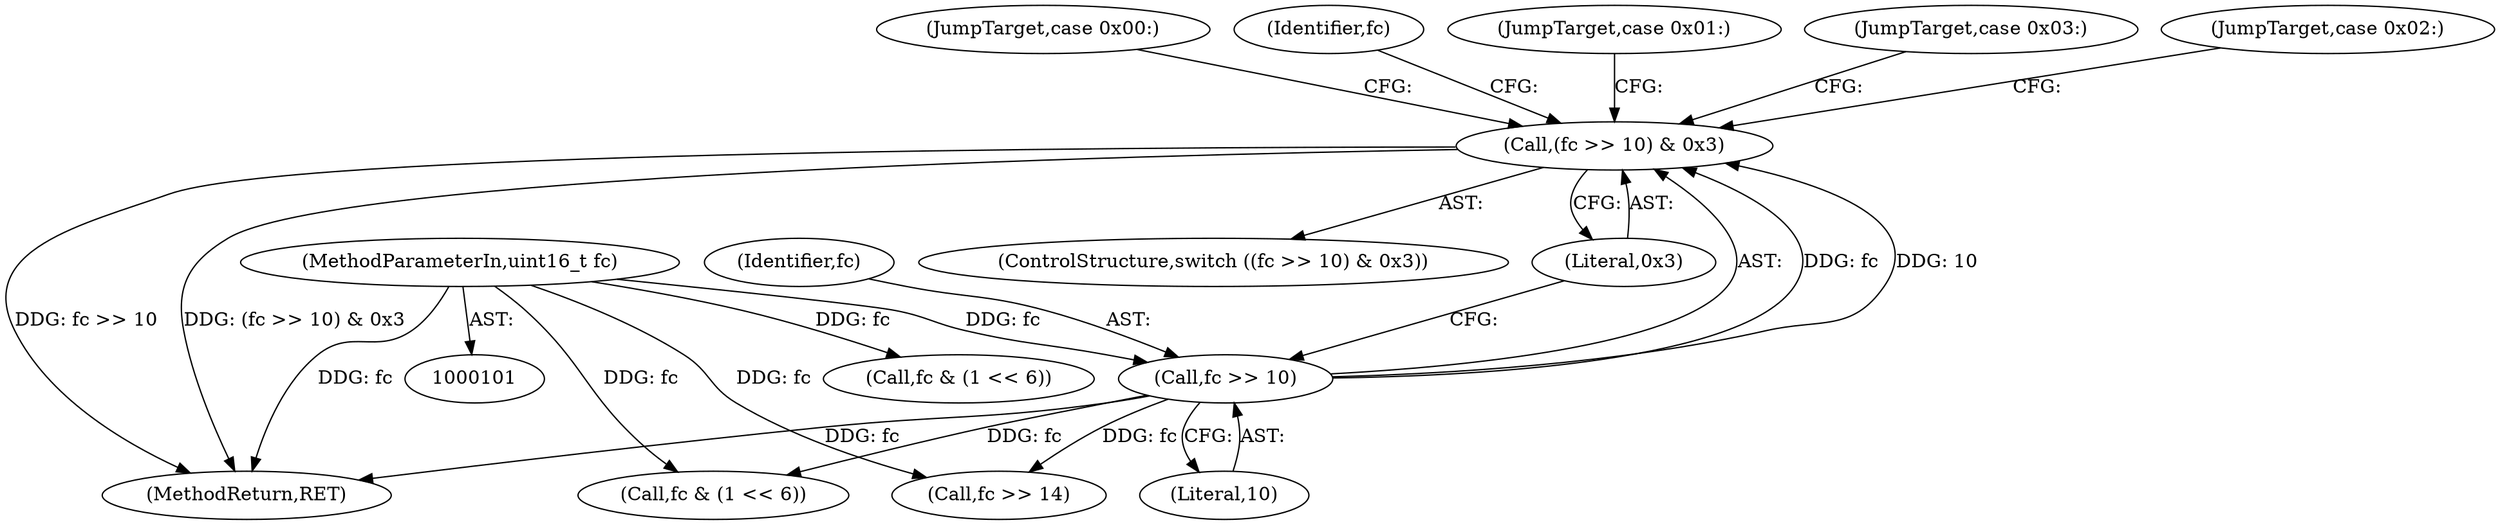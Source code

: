 digraph "1_tcpdump_9be4e0b5938b705e7e36cfcb110a740c6ff0cb97@del" {
"1000109" [label="(Call,(fc >> 10) & 0x3)"];
"1000110" [label="(Call,fc >> 10)"];
"1000102" [label="(MethodParameterIn,uint16_t fc)"];
"1000115" [label="(JumpTarget,case 0x00:)"];
"1000182" [label="(MethodReturn,RET)"];
"1000102" [label="(MethodParameterIn,uint16_t fc)"];
"1000143" [label="(Identifier,fc)"];
"1000111" [label="(Identifier,fc)"];
"1000117" [label="(Call,fc & (1 << 6))"];
"1000142" [label="(Call,fc >> 14)"];
"1000126" [label="(JumpTarget,case 0x01:)"];
"1000108" [label="(ControlStructure,switch ((fc >> 10) & 0x3))"];
"1000135" [label="(JumpTarget,case 0x03:)"];
"1000113" [label="(Literal,0x3)"];
"1000110" [label="(Call,fc >> 10)"];
"1000109" [label="(Call,(fc >> 10) & 0x3)"];
"1000112" [label="(Literal,10)"];
"1000164" [label="(Call,fc & (1 << 6))"];
"1000130" [label="(JumpTarget,case 0x02:)"];
"1000109" -> "1000108"  [label="AST: "];
"1000109" -> "1000113"  [label="CFG: "];
"1000110" -> "1000109"  [label="AST: "];
"1000113" -> "1000109"  [label="AST: "];
"1000115" -> "1000109"  [label="CFG: "];
"1000126" -> "1000109"  [label="CFG: "];
"1000130" -> "1000109"  [label="CFG: "];
"1000135" -> "1000109"  [label="CFG: "];
"1000143" -> "1000109"  [label="CFG: "];
"1000109" -> "1000182"  [label="DDG: fc >> 10"];
"1000109" -> "1000182"  [label="DDG: (fc >> 10) & 0x3"];
"1000110" -> "1000109"  [label="DDG: fc"];
"1000110" -> "1000109"  [label="DDG: 10"];
"1000110" -> "1000112"  [label="CFG: "];
"1000111" -> "1000110"  [label="AST: "];
"1000112" -> "1000110"  [label="AST: "];
"1000113" -> "1000110"  [label="CFG: "];
"1000110" -> "1000182"  [label="DDG: fc"];
"1000102" -> "1000110"  [label="DDG: fc"];
"1000110" -> "1000117"  [label="DDG: fc"];
"1000110" -> "1000142"  [label="DDG: fc"];
"1000102" -> "1000101"  [label="AST: "];
"1000102" -> "1000182"  [label="DDG: fc"];
"1000102" -> "1000117"  [label="DDG: fc"];
"1000102" -> "1000142"  [label="DDG: fc"];
"1000102" -> "1000164"  [label="DDG: fc"];
}
